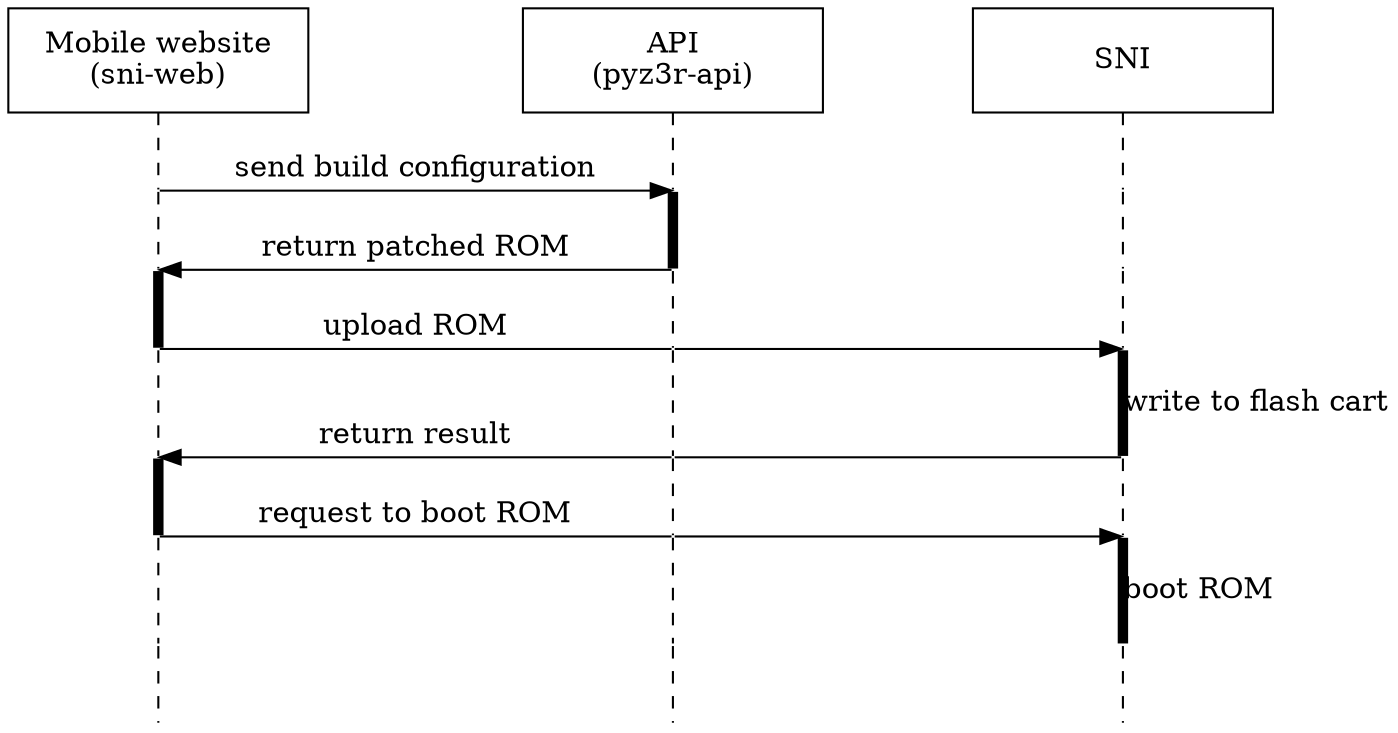 // https://stackoverflow.com/a/59363959/2115513

digraph SEQ_DIAGRAM {
    graph [overlap=true, splines=line, nodesep=1.0, ordering=out];
    edge [arrowhead=none];
    node [shape=none, width=0, height=0, label=""];

    {
        rank=same;
        node[shape=rectangle, height=0.7, width=2];
        mobile_website[label="Mobile website\n(sni-web)"];
        api[label="API\n(pyz3r-api)"];
        sni[label="SNI"];
    }
    // Draw vertical lines
    {
        edge [style=dashed, weight=6];
        mobile_website -> a1;
        a1 -> a2;
        a2 -> a3 [penwidth=5, style=solid];
        a3 -> a4;
        a4 -> a5 [penwidth=5, style=solid];
        a5 -> a6;
        a6 -> a7;
    }
    {
        edge [style=dashed, weight=6];
        api -> b1;
        b1 -> b2 [penwidth=5; style=solid];
        b2 -> b3;
        b3 -> b4;
        b4 -> b5;
        b5 -> b6;
        b6 -> b7;
    }
    {
        edge [style=dashed, weight=6];
        sni -> c1;
        c1-> c2;
        c2 -> c3;
        c3 -> c4 [label="write to flash cart", penwidth=5, style=solid];
        c4 -> c5;
        c5 -> c6 [label="boot ROM", penwidth=5, style=solid];
        c6 -> c7;
    }

    { rank=same; a1 -> b1 [label="send build configuration", arrowhead=normal]; }
    { rank=same; a2 -> b2 [label="return patched ROM", arrowhead=normal, dir=back]; }
    { rank=same; a3 -> b3 [label="upload ROM"]; b3 -> c3 [arrowhead=normal]; }
    { rank=same; a4 -> b4 [label="return result", arrowhead=normal, dir=back]; b4 -> c4; }
    { rank=same; a5 -> b5 [label="request to boot ROM"]; b5 -> c5 [arrowhead=normal]; }
}
